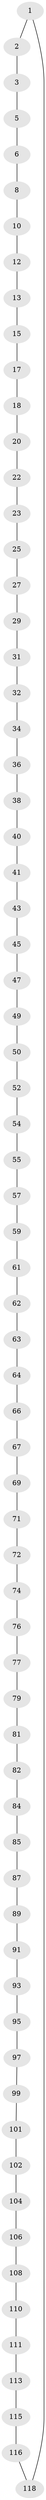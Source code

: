 // original degree distribution, {2: 1.0}
// Generated by graph-tools (version 1.1) at 2025/11/02/27/25 16:11:42]
// undirected, 70 vertices, 70 edges
graph export_dot {
graph [start="1"]
  node [color=gray90,style=filled];
  1 [super="+119"];
  2;
  3 [super="+4"];
  5;
  6 [super="+7"];
  8 [super="+9"];
  10 [super="+11"];
  12;
  13 [super="+14"];
  15 [super="+16"];
  17;
  18 [super="+19"];
  20 [super="+21"];
  22;
  23 [super="+24"];
  25 [super="+26"];
  27 [super="+28"];
  29 [super="+30"];
  31;
  32 [super="+33"];
  34 [super="+35"];
  36 [super="+37"];
  38 [super="+39"];
  40;
  41 [super="+42"];
  43 [super="+44"];
  45 [super="+46"];
  47 [super="+48"];
  49;
  50 [super="+51"];
  52 [super="+53"];
  54;
  55 [super="+56"];
  57 [super="+58"];
  59 [super="+60"];
  61;
  62;
  63;
  64 [super="+65"];
  66;
  67 [super="+68"];
  69 [super="+70"];
  71;
  72 [super="+73"];
  74 [super="+75"];
  76;
  77 [super="+78"];
  79 [super="+80"];
  81;
  82 [super="+83"];
  84;
  85 [super="+86"];
  87 [super="+88"];
  89 [super="+90"];
  91 [super="+92"];
  93 [super="+94"];
  95 [super="+96"];
  97 [super="+98"];
  99 [super="+100"];
  101;
  102 [super="+103"];
  104 [super="+105"];
  106 [super="+107"];
  108 [super="+109"];
  110;
  111 [super="+112"];
  113 [super="+114"];
  115;
  116 [super="+117"];
  118;
  1 -- 2;
  1 -- 118;
  2 -- 3;
  3 -- 5;
  5 -- 6;
  6 -- 8;
  8 -- 10;
  10 -- 12;
  12 -- 13;
  13 -- 15;
  15 -- 17;
  17 -- 18;
  18 -- 20;
  20 -- 22;
  22 -- 23;
  23 -- 25;
  25 -- 27;
  27 -- 29;
  29 -- 31;
  31 -- 32;
  32 -- 34;
  34 -- 36;
  36 -- 38;
  38 -- 40;
  40 -- 41;
  41 -- 43;
  43 -- 45;
  45 -- 47;
  47 -- 49;
  49 -- 50;
  50 -- 52;
  52 -- 54;
  54 -- 55;
  55 -- 57;
  57 -- 59;
  59 -- 61;
  61 -- 62;
  62 -- 63;
  63 -- 64;
  64 -- 66;
  66 -- 67;
  67 -- 69;
  69 -- 71;
  71 -- 72;
  72 -- 74;
  74 -- 76;
  76 -- 77;
  77 -- 79;
  79 -- 81;
  81 -- 82;
  82 -- 84;
  84 -- 85;
  85 -- 87;
  87 -- 89;
  89 -- 91;
  91 -- 93;
  93 -- 95;
  95 -- 97;
  97 -- 99;
  99 -- 101;
  101 -- 102;
  102 -- 104;
  104 -- 106;
  106 -- 108;
  108 -- 110;
  110 -- 111;
  111 -- 113;
  113 -- 115;
  115 -- 116;
  116 -- 118;
}
